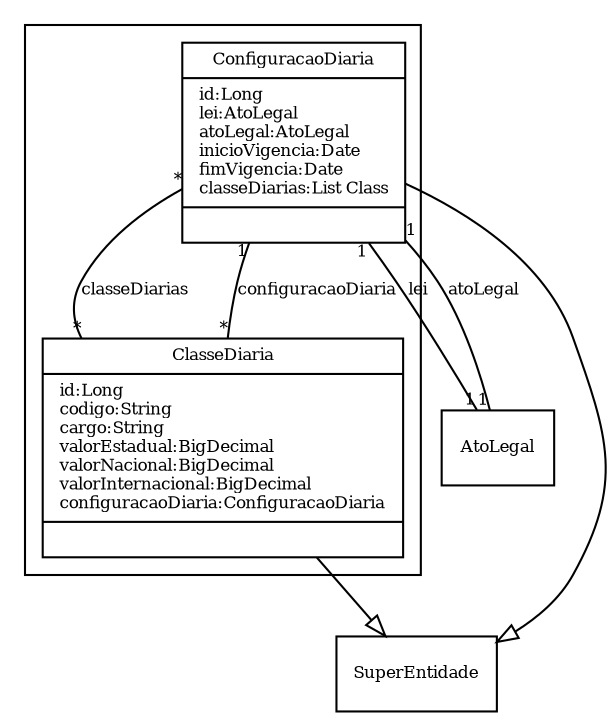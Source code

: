 digraph G{
fontname = "Times-Roman"
fontsize = 8

node [
        fontname = "Times-Roman"
        fontsize = 8
        shape = "record"
]

edge [
        fontname = "Times-Roman"
        fontsize = 8
]

subgraph clusterTABELA_DE_DIARIAS
{
ConfiguracaoDiaria [label = "{ConfiguracaoDiaria|id:Long\llei:AtoLegal\latoLegal:AtoLegal\linicioVigencia:Date\lfimVigencia:Date\lclasseDiarias:List Class\l|\l}"]
ClasseDiaria [label = "{ClasseDiaria|id:Long\lcodigo:String\lcargo:String\lvalorEstadual:BigDecimal\lvalorNacional:BigDecimal\lvalorInternacional:BigDecimal\lconfiguracaoDiaria:ConfiguracaoDiaria\l|\l}"]
}
edge [arrowhead = "none" headlabel = "1" taillabel = "1"] ConfiguracaoDiaria -> AtoLegal [label = "lei"]
edge [arrowhead = "none" headlabel = "1" taillabel = "1"] ConfiguracaoDiaria -> AtoLegal [label = "atoLegal"]
edge [arrowhead = "none" headlabel = "*" taillabel = "*"] ConfiguracaoDiaria -> ClasseDiaria [label = "classeDiarias"]
edge [ arrowhead = "empty" headlabel = "" taillabel = ""] ConfiguracaoDiaria -> SuperEntidade
edge [arrowhead = "none" headlabel = "1" taillabel = "*"] ClasseDiaria -> ConfiguracaoDiaria [label = "configuracaoDiaria"]
edge [ arrowhead = "empty" headlabel = "" taillabel = ""] ClasseDiaria -> SuperEntidade
}
